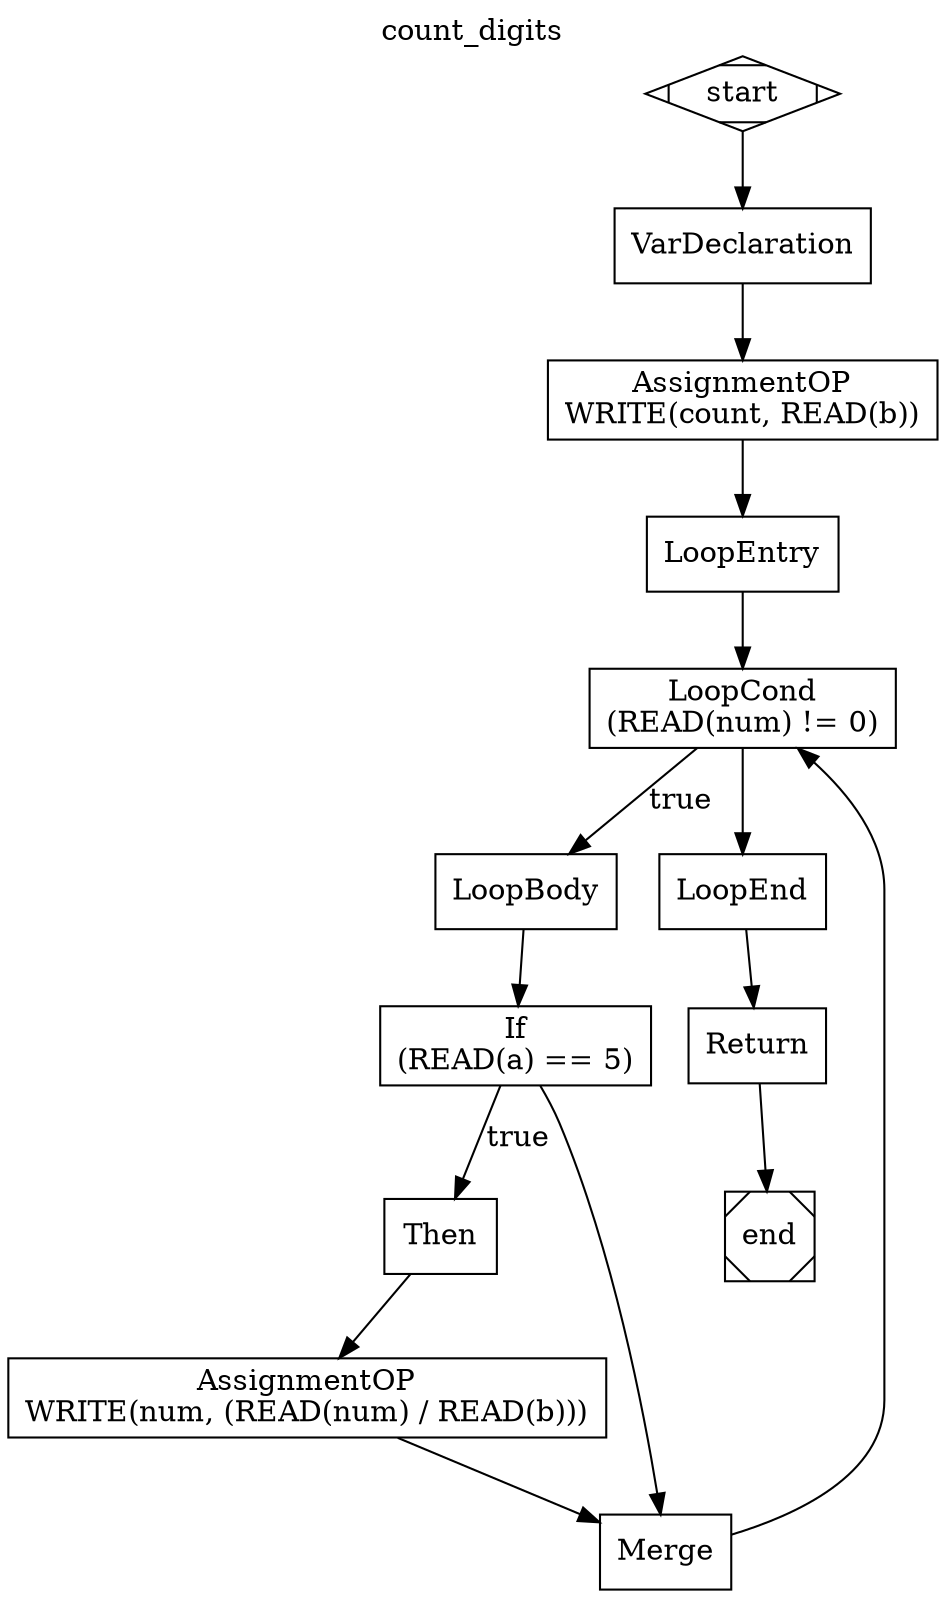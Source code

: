 digraph CFG {
    node [shape=box];
    label="count_digits";
    labelloc=t;
    start [shape=Mdiamond];
    end [shape=Msquare];
    node0 [label="VarDeclaration"];
    node1 [label="AssignmentOP\nWRITE(count, READ(b))"];
    node2 [label="LoopEntry"];
    node3 [label="LoopCond\n(READ(num) != 0)"];
    node4 [label="LoopBody"];
    node5 [label="LoopEnd"];
    node6 [label="If\n(READ(a) == 5)"];
    node7 [label="Then"];
    node8 [label="Merge"];
    node9 [label="AssignmentOP\nWRITE(num, (READ(num) / READ(b)))"];
    node10 [label="Return"];
    node0 -> node1 
    node1 -> node2 
    node2 -> node3 
    node3 -> node5 
    node3 -> node4 [label="true"];
    node4 -> node6 
    node5 -> node10 
    node6 -> node8 
    node6 -> node7 [label="true"];
    node7 -> node9 
    node8 -> node3 
    node9 -> node8 
    node10 -> end;
    start -> node0;
}
